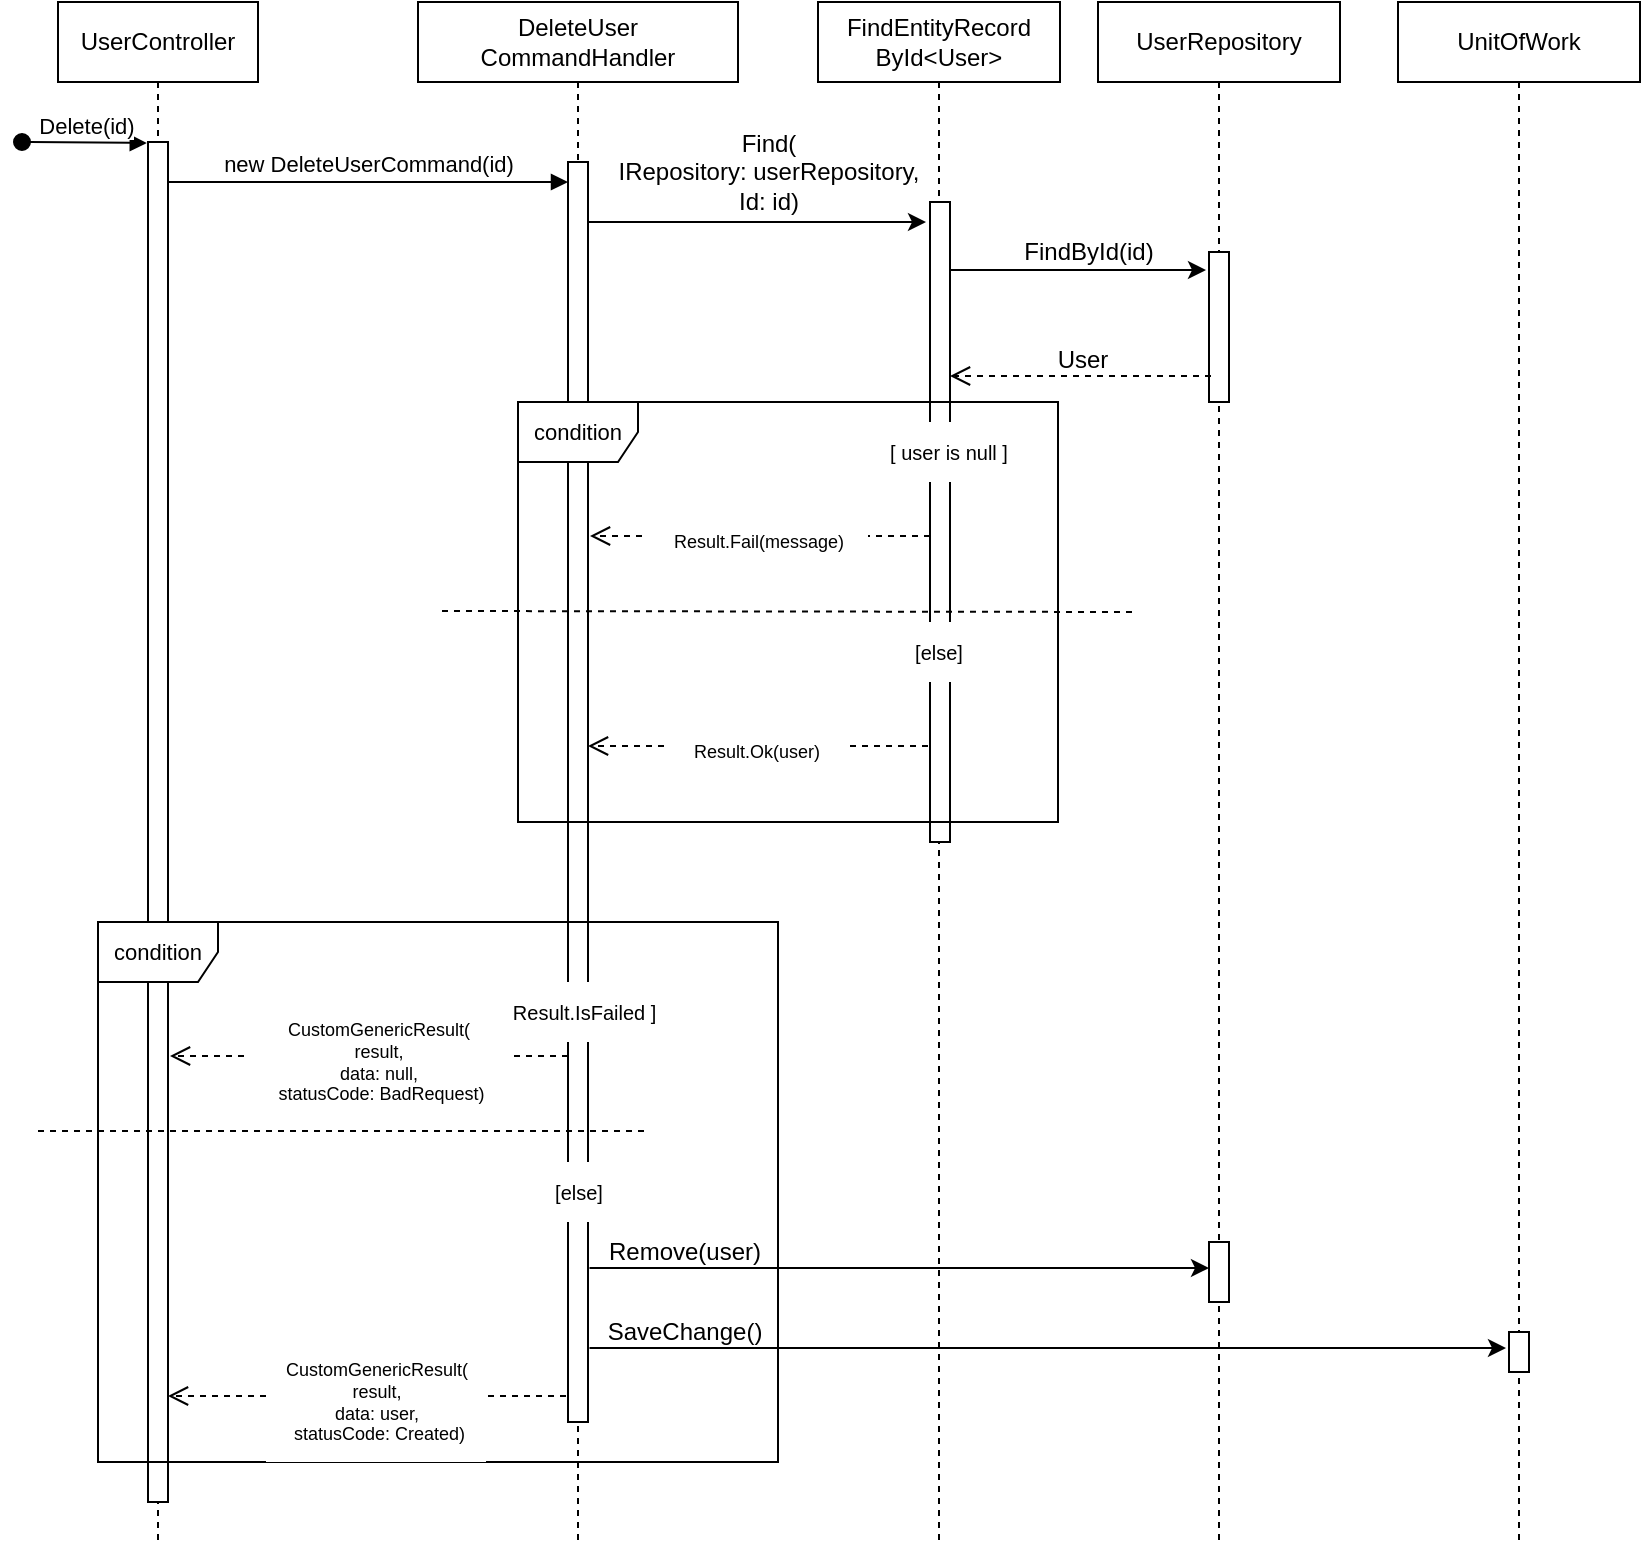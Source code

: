 <mxfile version="22.1.17" type="github">
  <diagram name="Page-1" id="2YBvvXClWsGukQMizWep">
    <mxGraphModel dx="880" dy="434" grid="1" gridSize="10" guides="1" tooltips="1" connect="1" arrows="1" fold="1" page="1" pageScale="1" pageWidth="850" pageHeight="1100" math="0" shadow="0">
      <root>
        <mxCell id="0" />
        <mxCell id="1" parent="0" />
        <mxCell id="tvcnEHbiSmPLYnLv3Dl3-1" value="UserController" style="shape=umlLifeline;perimeter=lifelinePerimeter;whiteSpace=wrap;html=1;container=0;dropTarget=0;collapsible=0;recursiveResize=0;outlineConnect=0;portConstraint=eastwest;newEdgeStyle={&quot;edgeStyle&quot;:&quot;elbowEdgeStyle&quot;,&quot;elbow&quot;:&quot;vertical&quot;,&quot;curved&quot;:0,&quot;rounded&quot;:0};" vertex="1" parent="1">
          <mxGeometry x="40" y="40" width="100" height="770" as="geometry" />
        </mxCell>
        <mxCell id="tvcnEHbiSmPLYnLv3Dl3-2" value="Delete(id)" style="html=1;verticalAlign=bottom;startArrow=oval;endArrow=block;startSize=8;edgeStyle=elbowEdgeStyle;elbow=vertical;curved=0;rounded=0;entryX=-0.26;entryY=0.004;entryDx=0;entryDy=0;entryPerimeter=0;" edge="1" parent="tvcnEHbiSmPLYnLv3Dl3-1">
          <mxGeometry relative="1" as="geometry">
            <mxPoint x="-18" y="70" as="sourcePoint" />
            <mxPoint x="44.4" y="71.4" as="targetPoint" />
          </mxGeometry>
        </mxCell>
        <mxCell id="tvcnEHbiSmPLYnLv3Dl3-3" value="DeleteUser&lt;br&gt;CommandHandler" style="shape=umlLifeline;perimeter=lifelinePerimeter;whiteSpace=wrap;html=1;container=0;dropTarget=0;collapsible=0;recursiveResize=0;outlineConnect=0;portConstraint=eastwest;newEdgeStyle={&quot;edgeStyle&quot;:&quot;elbowEdgeStyle&quot;,&quot;elbow&quot;:&quot;vertical&quot;,&quot;curved&quot;:0,&quot;rounded&quot;:0};" vertex="1" parent="1">
          <mxGeometry x="220" y="40" width="160" height="770" as="geometry" />
        </mxCell>
        <mxCell id="tvcnEHbiSmPLYnLv3Dl3-4" value="" style="html=1;points=[];perimeter=orthogonalPerimeter;outlineConnect=0;targetShapes=umlLifeline;portConstraint=eastwest;newEdgeStyle={&quot;edgeStyle&quot;:&quot;elbowEdgeStyle&quot;,&quot;elbow&quot;:&quot;vertical&quot;,&quot;curved&quot;:0,&quot;rounded&quot;:0};" vertex="1" parent="tvcnEHbiSmPLYnLv3Dl3-3">
          <mxGeometry x="75" y="80" width="10" height="630" as="geometry" />
        </mxCell>
        <mxCell id="tvcnEHbiSmPLYnLv3Dl3-5" value="new DeleteUserCommand(id)" style="html=1;verticalAlign=bottom;endArrow=block;edgeStyle=elbowEdgeStyle;elbow=horizontal;curved=0;rounded=0;" edge="1" parent="1" source="tvcnEHbiSmPLYnLv3Dl3-8" target="tvcnEHbiSmPLYnLv3Dl3-4">
          <mxGeometry relative="1" as="geometry">
            <mxPoint x="95" y="130" as="sourcePoint" />
            <Array as="points">
              <mxPoint x="180" y="130" />
            </Array>
            <mxPoint x="290" y="130" as="targetPoint" />
          </mxGeometry>
        </mxCell>
        <mxCell id="tvcnEHbiSmPLYnLv3Dl3-6" value="FindEntityRecord&lt;br&gt;ById&amp;lt;User&amp;gt;" style="shape=umlLifeline;perimeter=lifelinePerimeter;whiteSpace=wrap;html=1;container=0;dropTarget=0;collapsible=0;recursiveResize=0;outlineConnect=0;portConstraint=eastwest;newEdgeStyle={&quot;edgeStyle&quot;:&quot;elbowEdgeStyle&quot;,&quot;elbow&quot;:&quot;vertical&quot;,&quot;curved&quot;:0,&quot;rounded&quot;:0};" vertex="1" parent="1">
          <mxGeometry x="420" y="40" width="121" height="770" as="geometry" />
        </mxCell>
        <mxCell id="tvcnEHbiSmPLYnLv3Dl3-7" value="" style="html=1;points=[];perimeter=orthogonalPerimeter;outlineConnect=0;targetShapes=umlLifeline;portConstraint=eastwest;newEdgeStyle={&quot;edgeStyle&quot;:&quot;elbowEdgeStyle&quot;,&quot;elbow&quot;:&quot;vertical&quot;,&quot;curved&quot;:0,&quot;rounded&quot;:0};" vertex="1" parent="tvcnEHbiSmPLYnLv3Dl3-6">
          <mxGeometry x="56" y="100" width="10" height="320" as="geometry" />
        </mxCell>
        <mxCell id="tvcnEHbiSmPLYnLv3Dl3-8" value="" style="rounded=0;whiteSpace=wrap;html=1;" vertex="1" parent="1">
          <mxGeometry x="85" y="110" width="10" height="680" as="geometry" />
        </mxCell>
        <mxCell id="tvcnEHbiSmPLYnLv3Dl3-9" value="Find(&lt;br&gt;IRepository: userRepository,&lt;br&gt;Id: id)" style="text;html=1;align=center;verticalAlign=middle;resizable=0;points=[];autosize=1;strokeColor=none;fillColor=none;" vertex="1" parent="1">
          <mxGeometry x="310" y="95" width="170" height="60" as="geometry" />
        </mxCell>
        <mxCell id="tvcnEHbiSmPLYnLv3Dl3-10" value="" style="endArrow=classic;html=1;rounded=0;" edge="1" parent="1">
          <mxGeometry width="50" height="50" relative="1" as="geometry">
            <mxPoint x="304.5" y="150" as="sourcePoint" />
            <mxPoint x="474" y="150" as="targetPoint" />
          </mxGeometry>
        </mxCell>
        <mxCell id="tvcnEHbiSmPLYnLv3Dl3-11" value="" style="html=1;verticalAlign=bottom;endArrow=block;edgeStyle=elbowEdgeStyle;elbow=vertical;curved=0;rounded=0;" edge="1" parent="1" target="tvcnEHbiSmPLYnLv3Dl3-8">
          <mxGeometry relative="1" as="geometry">
            <mxPoint x="95" y="130" as="sourcePoint" />
            <Array as="points" />
            <mxPoint x="295" y="130" as="targetPoint" />
          </mxGeometry>
        </mxCell>
        <mxCell id="tvcnEHbiSmPLYnLv3Dl3-12" value="UserRepository" style="shape=umlLifeline;perimeter=lifelinePerimeter;whiteSpace=wrap;html=1;container=0;dropTarget=0;collapsible=0;recursiveResize=0;outlineConnect=0;portConstraint=eastwest;newEdgeStyle={&quot;edgeStyle&quot;:&quot;elbowEdgeStyle&quot;,&quot;elbow&quot;:&quot;vertical&quot;,&quot;curved&quot;:0,&quot;rounded&quot;:0};" vertex="1" parent="1">
          <mxGeometry x="560" y="40" width="121" height="770" as="geometry" />
        </mxCell>
        <mxCell id="tvcnEHbiSmPLYnLv3Dl3-13" value="" style="html=1;points=[];perimeter=orthogonalPerimeter;outlineConnect=0;targetShapes=umlLifeline;portConstraint=eastwest;newEdgeStyle={&quot;edgeStyle&quot;:&quot;elbowEdgeStyle&quot;,&quot;elbow&quot;:&quot;vertical&quot;,&quot;curved&quot;:0,&quot;rounded&quot;:0};" vertex="1" parent="tvcnEHbiSmPLYnLv3Dl3-12">
          <mxGeometry x="55.5" y="125" width="10" height="75" as="geometry" />
        </mxCell>
        <mxCell id="tvcnEHbiSmPLYnLv3Dl3-14" value="" style="html=1;points=[];perimeter=orthogonalPerimeter;outlineConnect=0;targetShapes=umlLifeline;portConstraint=eastwest;newEdgeStyle={&quot;edgeStyle&quot;:&quot;elbowEdgeStyle&quot;,&quot;elbow&quot;:&quot;vertical&quot;,&quot;curved&quot;:0,&quot;rounded&quot;:0};" vertex="1" parent="tvcnEHbiSmPLYnLv3Dl3-12">
          <mxGeometry x="55.5" y="620" width="10" height="30" as="geometry" />
        </mxCell>
        <mxCell id="tvcnEHbiSmPLYnLv3Dl3-15" value="&lt;font style=&quot;font-size: 11px;&quot;&gt;condition&lt;/font&gt;" style="shape=umlFrame;whiteSpace=wrap;html=1;pointerEvents=0;direction=east;" vertex="1" parent="1">
          <mxGeometry x="60" y="500" width="340" height="270" as="geometry" />
        </mxCell>
        <mxCell id="tvcnEHbiSmPLYnLv3Dl3-16" value="[ Result.IsFailed ]" style="text;html=1;align=center;verticalAlign=middle;resizable=0;points=[];autosize=1;strokeColor=none;fillColor=default;fontSize=10;" vertex="1" parent="1">
          <mxGeometry x="250" y="530" width="100" height="30" as="geometry" />
        </mxCell>
        <mxCell id="tvcnEHbiSmPLYnLv3Dl3-17" value="" style="html=1;verticalAlign=bottom;endArrow=open;dashed=1;endSize=8;edgeStyle=elbowEdgeStyle;elbow=vertical;curved=0;rounded=0;strokeColor=default;" edge="1" parent="1" source="tvcnEHbiSmPLYnLv3Dl3-4">
          <mxGeometry x="0.005" relative="1" as="geometry">
            <mxPoint x="96" y="567" as="targetPoint" />
            <Array as="points" />
            <mxPoint x="294" y="568.003" as="sourcePoint" />
            <mxPoint as="offset" />
          </mxGeometry>
        </mxCell>
        <mxCell id="tvcnEHbiSmPLYnLv3Dl3-18" value="[else]" style="text;html=1;align=center;verticalAlign=middle;resizable=0;points=[];autosize=1;strokeColor=none;fillColor=default;fontSize=10;imageWidth=24;arcSize=12;strokeOpacity=100;resizeHeight=0;" vertex="1" parent="1">
          <mxGeometry x="275" y="620" width="50" height="30" as="geometry" />
        </mxCell>
        <mxCell id="tvcnEHbiSmPLYnLv3Dl3-19" value="&lt;font style=&quot;font-size: 9px;&quot;&gt;CustomGenericResult(&lt;br&gt;result,&lt;br style=&quot;font-size: 9px;&quot;&gt;data: null,&lt;br style=&quot;font-size: 9px;&quot;&gt;&amp;nbsp;statusCode: BadRequest)&lt;/font&gt;" style="text;html=1;align=center;verticalAlign=middle;resizable=0;points=[];autosize=1;strokeColor=none;fillColor=default;fontSize=9;" vertex="1" parent="1">
          <mxGeometry x="135" y="540" width="130" height="60" as="geometry" />
        </mxCell>
        <mxCell id="tvcnEHbiSmPLYnLv3Dl3-20" value="UnitOfWork" style="shape=umlLifeline;perimeter=lifelinePerimeter;whiteSpace=wrap;html=1;container=0;dropTarget=0;collapsible=0;recursiveResize=0;outlineConnect=0;portConstraint=eastwest;newEdgeStyle={&quot;edgeStyle&quot;:&quot;elbowEdgeStyle&quot;,&quot;elbow&quot;:&quot;vertical&quot;,&quot;curved&quot;:0,&quot;rounded&quot;:0};" vertex="1" parent="1">
          <mxGeometry x="710" y="40" width="121" height="770" as="geometry" />
        </mxCell>
        <mxCell id="tvcnEHbiSmPLYnLv3Dl3-21" value="" style="html=1;points=[];perimeter=orthogonalPerimeter;outlineConnect=0;targetShapes=umlLifeline;portConstraint=eastwest;newEdgeStyle={&quot;edgeStyle&quot;:&quot;elbowEdgeStyle&quot;,&quot;elbow&quot;:&quot;vertical&quot;,&quot;curved&quot;:0,&quot;rounded&quot;:0};" vertex="1" parent="tvcnEHbiSmPLYnLv3Dl3-20">
          <mxGeometry x="55.5" y="665" width="10" height="20" as="geometry" />
        </mxCell>
        <mxCell id="tvcnEHbiSmPLYnLv3Dl3-22" value="" style="endArrow=none;dashed=1;html=1;rounded=0;" edge="1" parent="1">
          <mxGeometry width="50" height="50" relative="1" as="geometry">
            <mxPoint x="30" y="604.52" as="sourcePoint" />
            <mxPoint x="333" y="604.52" as="targetPoint" />
          </mxGeometry>
        </mxCell>
        <mxCell id="tvcnEHbiSmPLYnLv3Dl3-23" value="" style="endArrow=classic;html=1;rounded=0;" edge="1" parent="1">
          <mxGeometry width="50" height="50" relative="1" as="geometry">
            <mxPoint x="305.75" y="713" as="sourcePoint" />
            <mxPoint x="764" y="713" as="targetPoint" />
          </mxGeometry>
        </mxCell>
        <mxCell id="tvcnEHbiSmPLYnLv3Dl3-24" value="SaveChange()" style="text;html=1;align=center;verticalAlign=middle;resizable=0;points=[];autosize=1;strokeColor=none;fillColor=none;" vertex="1" parent="1">
          <mxGeometry x="303" y="690" width="100" height="30" as="geometry" />
        </mxCell>
        <mxCell id="tvcnEHbiSmPLYnLv3Dl3-25" value="" style="html=1;verticalAlign=bottom;endArrow=open;dashed=1;endSize=8;edgeStyle=elbowEdgeStyle;elbow=vertical;curved=0;rounded=0;strokeColor=default;" edge="1" parent="1">
          <mxGeometry x="0.005" relative="1" as="geometry">
            <mxPoint x="95" y="737" as="targetPoint" />
            <Array as="points" />
            <mxPoint x="294" y="737" as="sourcePoint" />
            <mxPoint as="offset" />
          </mxGeometry>
        </mxCell>
        <mxCell id="tvcnEHbiSmPLYnLv3Dl3-26" value="&lt;font style=&quot;font-size: 9px;&quot;&gt;CustomGenericResult(&lt;br&gt;result,&lt;br style=&quot;font-size: 9px;&quot;&gt;data: user,&lt;br style=&quot;font-size: 9px;&quot;&gt;&amp;nbsp;statusCode: Created)&lt;/font&gt;" style="text;html=1;align=center;verticalAlign=middle;resizable=0;points=[];autosize=1;strokeColor=none;fillColor=default;fontSize=9;" vertex="1" parent="1">
          <mxGeometry x="144" y="710" width="110" height="60" as="geometry" />
        </mxCell>
        <mxCell id="tvcnEHbiSmPLYnLv3Dl3-27" value="" style="endArrow=classic;html=1;rounded=0;" edge="1" parent="1">
          <mxGeometry width="50" height="50" relative="1" as="geometry">
            <mxPoint x="486" y="174" as="sourcePoint" />
            <mxPoint x="614" y="174" as="targetPoint" />
          </mxGeometry>
        </mxCell>
        <mxCell id="tvcnEHbiSmPLYnLv3Dl3-28" value="FindById(id)" style="text;html=1;align=center;verticalAlign=middle;resizable=0;points=[];autosize=1;strokeColor=none;fillColor=none;" vertex="1" parent="1">
          <mxGeometry x="510" y="150" width="90" height="30" as="geometry" />
        </mxCell>
        <mxCell id="tvcnEHbiSmPLYnLv3Dl3-29" value="" style="html=1;verticalAlign=bottom;endArrow=open;dashed=1;endSize=8;edgeStyle=elbowEdgeStyle;elbow=vertical;curved=0;rounded=0;" edge="1" parent="1" target="tvcnEHbiSmPLYnLv3Dl3-7">
          <mxGeometry x="0.005" relative="1" as="geometry">
            <mxPoint x="445.0" y="227.003" as="targetPoint" />
            <Array as="points" />
            <mxPoint x="616.5" y="227" as="sourcePoint" />
            <mxPoint as="offset" />
          </mxGeometry>
        </mxCell>
        <mxCell id="tvcnEHbiSmPLYnLv3Dl3-30" value="User" style="text;html=1;strokeColor=none;fillColor=none;align=center;verticalAlign=middle;whiteSpace=wrap;rounded=0;" vertex="1" parent="1">
          <mxGeometry x="510" y="204" width="85" height="30" as="geometry" />
        </mxCell>
        <mxCell id="tvcnEHbiSmPLYnLv3Dl3-31" value="&lt;font style=&quot;font-size: 11px;&quot;&gt;condition&lt;/font&gt;" style="shape=umlFrame;whiteSpace=wrap;html=1;pointerEvents=0;direction=east;" vertex="1" parent="1">
          <mxGeometry x="270" y="240" width="270" height="210" as="geometry" />
        </mxCell>
        <mxCell id="tvcnEHbiSmPLYnLv3Dl3-32" value="[ user is null ]" style="text;html=1;align=center;verticalAlign=middle;resizable=0;points=[];autosize=1;strokeColor=none;fillColor=default;fontSize=10;" vertex="1" parent="1">
          <mxGeometry x="445" y="250" width="80" height="30" as="geometry" />
        </mxCell>
        <mxCell id="tvcnEHbiSmPLYnLv3Dl3-33" value="" style="html=1;verticalAlign=bottom;endArrow=open;dashed=1;endSize=8;edgeStyle=elbowEdgeStyle;elbow=vertical;curved=0;rounded=0;strokeColor=default;" edge="1" parent="1" source="tvcnEHbiSmPLYnLv3Dl3-7">
          <mxGeometry x="0.005" relative="1" as="geometry">
            <mxPoint x="306" y="307" as="targetPoint" />
            <Array as="points" />
            <mxPoint x="505" y="307" as="sourcePoint" />
            <mxPoint as="offset" />
          </mxGeometry>
        </mxCell>
        <mxCell id="tvcnEHbiSmPLYnLv3Dl3-34" value="[else]" style="text;html=1;align=center;verticalAlign=middle;resizable=0;points=[];autosize=1;strokeColor=none;fillColor=default;fontSize=10;imageWidth=24;arcSize=12;strokeOpacity=100;resizeHeight=0;" vertex="1" parent="1">
          <mxGeometry x="455" y="350" width="50" height="30" as="geometry" />
        </mxCell>
        <mxCell id="tvcnEHbiSmPLYnLv3Dl3-35" value="Result.Fail(message)" style="text;html=1;align=center;verticalAlign=middle;resizable=0;points=[];autosize=1;strokeColor=none;fillColor=default;fontSize=9;" vertex="1" parent="1">
          <mxGeometry x="335" y="300" width="110" height="20" as="geometry" />
        </mxCell>
        <mxCell id="tvcnEHbiSmPLYnLv3Dl3-36" value="" style="endArrow=none;dashed=1;html=1;rounded=0;" edge="1" parent="1">
          <mxGeometry width="50" height="50" relative="1" as="geometry">
            <mxPoint x="232" y="344.5" as="sourcePoint" />
            <mxPoint x="580" y="345" as="targetPoint" />
          </mxGeometry>
        </mxCell>
        <mxCell id="tvcnEHbiSmPLYnLv3Dl3-37" value="" style="html=1;verticalAlign=bottom;endArrow=open;dashed=1;endSize=8;edgeStyle=elbowEdgeStyle;elbow=vertical;curved=0;rounded=0;strokeColor=default;" edge="1" parent="1">
          <mxGeometry x="0.005" relative="1" as="geometry">
            <mxPoint x="305" y="412" as="targetPoint" />
            <Array as="points" />
            <mxPoint x="475" y="412" as="sourcePoint" />
            <mxPoint as="offset" />
          </mxGeometry>
        </mxCell>
        <mxCell id="tvcnEHbiSmPLYnLv3Dl3-38" value="Result.Ok(user)" style="text;html=1;align=center;verticalAlign=middle;resizable=0;points=[];autosize=1;strokeColor=none;fillColor=default;fontSize=9;" vertex="1" parent="1">
          <mxGeometry x="344" y="405" width="90" height="20" as="geometry" />
        </mxCell>
        <mxCell id="tvcnEHbiSmPLYnLv3Dl3-39" value="" style="endArrow=classic;html=1;rounded=0;" edge="1" parent="1">
          <mxGeometry width="50" height="50" relative="1" as="geometry">
            <mxPoint x="305.75" y="673" as="sourcePoint" />
            <mxPoint x="615.5" y="673" as="targetPoint" />
          </mxGeometry>
        </mxCell>
        <mxCell id="tvcnEHbiSmPLYnLv3Dl3-40" value="Remove(user)" style="text;html=1;align=center;verticalAlign=middle;resizable=0;points=[];autosize=1;strokeColor=none;fillColor=none;" vertex="1" parent="1">
          <mxGeometry x="303" y="650" width="100" height="30" as="geometry" />
        </mxCell>
      </root>
    </mxGraphModel>
  </diagram>
</mxfile>
